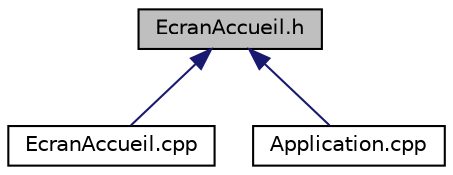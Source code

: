 digraph "EcranAccueil.h"
{
  edge [fontname="Helvetica",fontsize="10",labelfontname="Helvetica",labelfontsize="10"];
  node [fontname="Helvetica",fontsize="10",shape=record];
  Node1 [label="EcranAccueil.h",height=0.2,width=0.4,color="black", fillcolor="grey75", style="filled", fontcolor="black"];
  Node1 -> Node2 [dir="back",color="midnightblue",fontsize="10",style="solid",fontname="Helvetica"];
  Node2 [label="EcranAccueil.cpp",height=0.2,width=0.4,color="black", fillcolor="white", style="filled",URL="$_ecran_accueil_8cpp.html"];
  Node1 -> Node3 [dir="back",color="midnightblue",fontsize="10",style="solid",fontname="Helvetica"];
  Node3 [label="Application.cpp",height=0.2,width=0.4,color="black", fillcolor="white", style="filled",URL="$_application_8cpp.html"];
}
